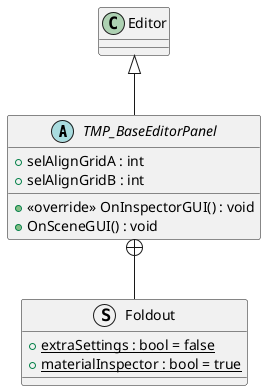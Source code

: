 @startuml
abstract class TMP_BaseEditorPanel {
    + selAlignGridA : int
    + selAlignGridB : int
    + <<override>> OnInspectorGUI() : void
    + OnSceneGUI() : void
}
struct Foldout {
    + {static} extraSettings : bool = false
    + {static} materialInspector : bool = true
}
Editor <|-- TMP_BaseEditorPanel
TMP_BaseEditorPanel +-- Foldout
@enduml
